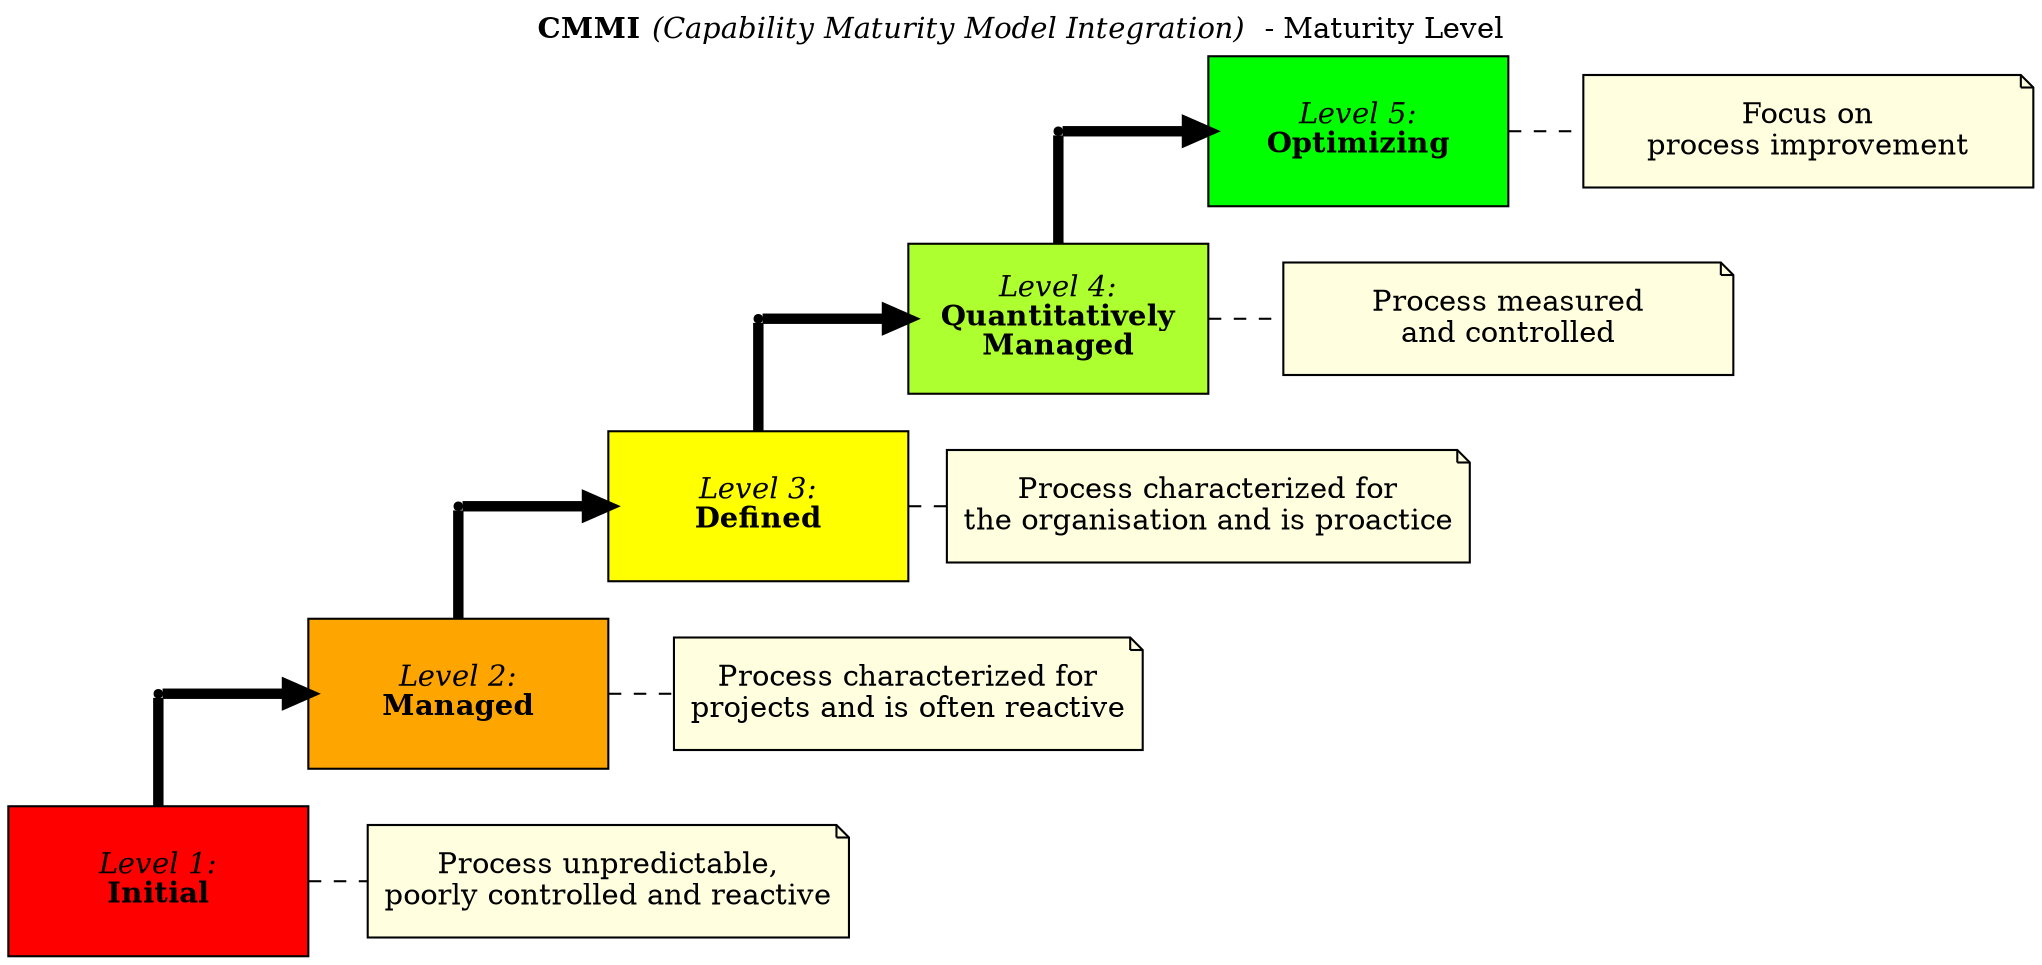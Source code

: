 graph cmmi {
  layout="neato";
  rankdir=BT;

  label=<<B>CMMI</B> <I>(Capability Maturity Model Integration)</I>  - Maturity Level>;
  labelloc=t;

  node[shape=box
       style=filled
       height=1.0
       pin=true
  ];
  edge[splines=polyline]

  l1 [pos="0.00,0.00!" label=<<I>Level 1:</I><BR/><B>Initial</B>> fillcolor=red shape=box width=2];
  l2 [pos="2.00,1.25!" label=<<I>Level 2:</I><BR/><B>Managed</B>>  fillcolor=orange shape=box width=2];
  l3 [pos="4.00,2.50!" label=<<I>Level 3:</I><BR/><B>Defined</B>>  fillcolor=yellow shape=box width=2];
  l4 [pos="6.00,3.75!" label=<<I>Level 4:</I><BR/><B>Quantitatively<BR/>Managed</B>>  fillcolor=greenyellow shape=box width=2];
  l5 [pos="8.00,5.00!" label=<<I>Level 5:</I><BR/><B>Optimizing</B>>  fillcolor=green shape=box width=2];

  l1c [pos="03.00,0.00!" label="Process unpredictable,\npoorly controlled and reactive" shape=note  fillcolor=lightyellow width=3 height=0.75];
  l2c [pos="05.00,1.25!" label="Process characterized for\nprojects and is often reactive" shape=note  fillcolor=lightyellow width=3 height=0.75];
  l3c [pos="07.00,2.50!" label="Process characterized for\nthe organisation and is proactice" shape=note  fillcolor=lightyellow width=3 height=0.75];
  l4c [pos="09.00,3.75!" label="Process measured\nand controlled" shape=note  fillcolor=lightyellow width=3 height=0.75];
  l5c [pos="11.00,5.00!" label="Focus on\nprocess improvement" shape=note  fillcolor=lightyellow width=3 height=0.75];

  l12 [pos="0.00,1.25!" shape=point width=0.05 label=" " fillcolor=black]
  l23 [pos="2.00,2.50!" shape=point width=0.05 label=" " fillcolor=black]
  l34 [pos="4.00,3.75!" shape=point width=0.05 label=" " fillcolor=black]
  l45 [pos="6.00,5.00!" shape=point width=0.05 label=" " fillcolor=black]

  l1  -- l12 [dir=none    penwidth=5];
  l12 -- l2  [dir=forward penwidth=5];
  l2  -- l23 [dir=none    penwidth=5];
  l23 -- l3  [dir=forward penwidth=5];
  l3  -- l34 [dir=none    penwidth=5];
  l34 -- l4  [dir=forward penwidth=5];
  l4  -- l45 [dir=noen    penwidth=5];
  l45 -- l5  [dir=forward penwidth=5];

  l1 -- l1c [style=dashed];
  l2 -- l2c [style=dashed];
  l3 -- l3c [style=dashed];
  l4 -- l4c [style=dashed];
  l5 -- l5c [style=dashed];

  {rank = same; l1; l1c;}
  {rank = same; l2; l2c;}
  {rank = same; l3; l3c;}
  {rank = same; l4; l4c;}
  {rank = same; l5; l5c;}
}
